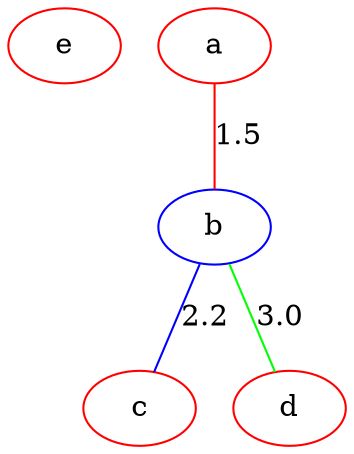 graph graph_1 {
    e [color="red"];
    a [color="red"];
    b [color="blue"];
    c [color="red"];
    d [color="red"];
    a -- b [label="1.5" color="red"];
    b -- c [label="2.2" color="blue"];
    b -- d [label="3.0" color="green"];
}
